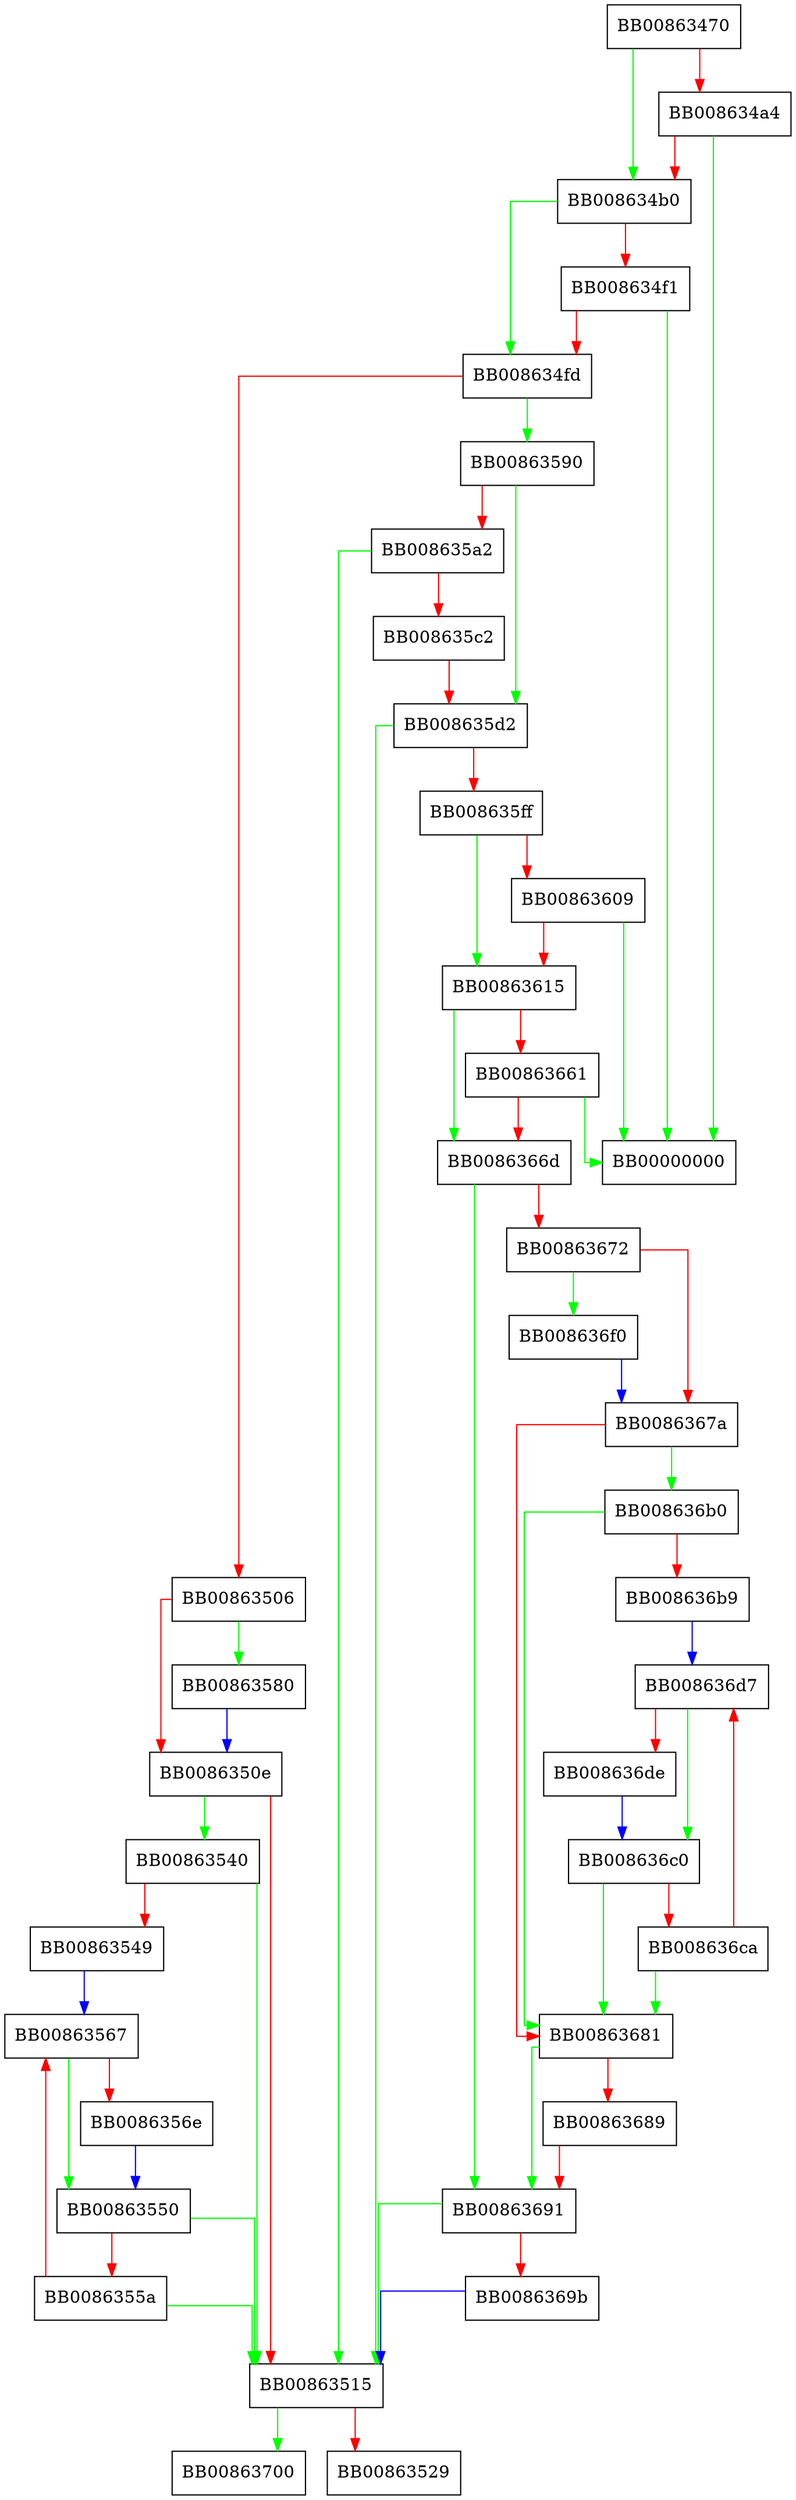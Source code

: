 digraph _nl_find_domain {
  node [shape="box"];
  graph [splines=ortho];
  BB00863470 -> BB008634b0 [color="green"];
  BB00863470 -> BB008634a4 [color="red"];
  BB008634a4 -> BB00000000 [color="green"];
  BB008634a4 -> BB008634b0 [color="red"];
  BB008634b0 -> BB008634fd [color="green"];
  BB008634b0 -> BB008634f1 [color="red"];
  BB008634f1 -> BB00000000 [color="green"];
  BB008634f1 -> BB008634fd [color="red"];
  BB008634fd -> BB00863590 [color="green"];
  BB008634fd -> BB00863506 [color="red"];
  BB00863506 -> BB00863580 [color="green"];
  BB00863506 -> BB0086350e [color="red"];
  BB0086350e -> BB00863540 [color="green"];
  BB0086350e -> BB00863515 [color="red"];
  BB00863515 -> BB00863700 [color="green"];
  BB00863515 -> BB00863529 [color="red"];
  BB00863540 -> BB00863515 [color="green"];
  BB00863540 -> BB00863549 [color="red"];
  BB00863549 -> BB00863567 [color="blue"];
  BB00863550 -> BB00863515 [color="green"];
  BB00863550 -> BB0086355a [color="red"];
  BB0086355a -> BB00863515 [color="green"];
  BB0086355a -> BB00863567 [color="red"];
  BB00863567 -> BB00863550 [color="green"];
  BB00863567 -> BB0086356e [color="red"];
  BB0086356e -> BB00863550 [color="blue"];
  BB00863580 -> BB0086350e [color="blue"];
  BB00863590 -> BB008635d2 [color="green"];
  BB00863590 -> BB008635a2 [color="red"];
  BB008635a2 -> BB00863515 [color="green"];
  BB008635a2 -> BB008635c2 [color="red"];
  BB008635c2 -> BB008635d2 [color="red"];
  BB008635d2 -> BB00863515 [color="green"];
  BB008635d2 -> BB008635ff [color="red"];
  BB008635ff -> BB00863615 [color="green"];
  BB008635ff -> BB00863609 [color="red"];
  BB00863609 -> BB00000000 [color="green"];
  BB00863609 -> BB00863615 [color="red"];
  BB00863615 -> BB0086366d [color="green"];
  BB00863615 -> BB00863661 [color="red"];
  BB00863661 -> BB00000000 [color="green"];
  BB00863661 -> BB0086366d [color="red"];
  BB0086366d -> BB00863691 [color="green"];
  BB0086366d -> BB00863672 [color="red"];
  BB00863672 -> BB008636f0 [color="green"];
  BB00863672 -> BB0086367a [color="red"];
  BB0086367a -> BB008636b0 [color="green"];
  BB0086367a -> BB00863681 [color="red"];
  BB00863681 -> BB00863691 [color="green"];
  BB00863681 -> BB00863689 [color="red"];
  BB00863689 -> BB00863691 [color="red"];
  BB00863691 -> BB00863515 [color="green"];
  BB00863691 -> BB0086369b [color="red"];
  BB0086369b -> BB00863515 [color="blue"];
  BB008636b0 -> BB00863681 [color="green"];
  BB008636b0 -> BB008636b9 [color="red"];
  BB008636b9 -> BB008636d7 [color="blue"];
  BB008636c0 -> BB00863681 [color="green"];
  BB008636c0 -> BB008636ca [color="red"];
  BB008636ca -> BB00863681 [color="green"];
  BB008636ca -> BB008636d7 [color="red"];
  BB008636d7 -> BB008636c0 [color="green"];
  BB008636d7 -> BB008636de [color="red"];
  BB008636de -> BB008636c0 [color="blue"];
  BB008636f0 -> BB0086367a [color="blue"];
}